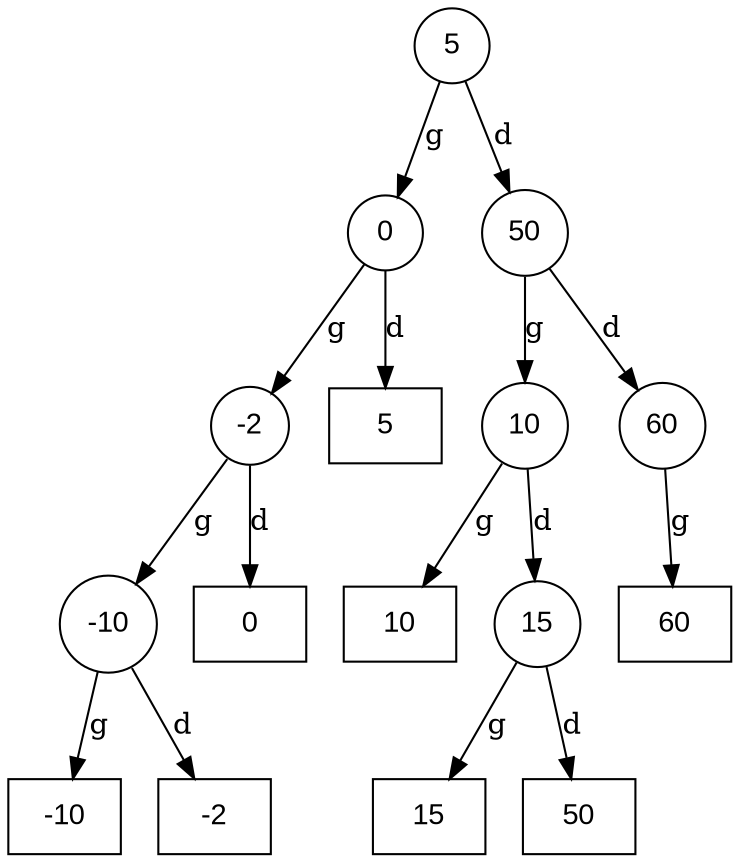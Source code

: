 digraph Arbre {
    node [shape=circle, fontname="Arial"];
    "0x6054568aa710" [label="5"];
    "0x6054568aa710" -> "0x6054568aa6d0" [label="g"];
    "0x6054568aa6d0" [label="0"];
    "0x6054568aa6d0" -> "0x6054568aa750" [label="g"];
    "0x6054568aa750" [label="-2"];
    "0x6054568aa750" -> "0x6054568aa790" [label="g"];
    "0x6054568aa790" [label="-10"];
    "0x6054568aa790" -> "0x6054568aa850" [label="g"];
    "0x6054568aa850" [label="-10",shape=box];
    "0x6054568aa790" -> "0x6054568aa970" [label="d"];
    "0x6054568aa970" [label="-2",shape=box];
    "0x6054568aa750" -> "0x6054568aa9b0" [label="d"];
    "0x6054568aa9b0" [label="0",shape=box];
    "0x6054568aa6d0" -> "0x6054568aa9f0" [label="d"];
    "0x6054568aa9f0" [label="5",shape=box];
    "0x6054568aa710" -> "0x6054568aa890" [label="d"];
    "0x6054568aa890" [label="50"];
    "0x6054568aa890" -> "0x6054568aa810" [label="g"];
    "0x6054568aa810" [label="10"];
    "0x6054568aa810" -> "0x6054568aaa50" [label="g"];
    "0x6054568aaa50" [label="10",shape=box];
    "0x6054568aa810" -> "0x6054568aa7d0" [label="d"];
    "0x6054568aa7d0" [label="15"];
    "0x6054568aa7d0" -> "0x6054568aaab0" [label="g"];
    "0x6054568aaab0" [label="15",shape=box];
    "0x6054568aa7d0" -> "0x6054568aab10" [label="d"];
    "0x6054568aab10" [label="50",shape=box];
    "0x6054568aa890" -> "0x6054568aab50" [label="d"];
    "0x6054568aab50" [label="60"];
    "0x6054568aab50" -> "0x6054568aab90" [label="g"];
    "0x6054568aab90" [label="60",shape=box];
}

